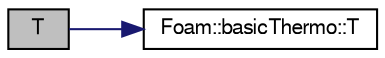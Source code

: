 digraph "T"
{
  bgcolor="transparent";
  edge [fontname="FreeSans",fontsize="10",labelfontname="FreeSans",labelfontsize="10"];
  node [fontname="FreeSans",fontsize="10",shape=record];
  rankdir="LR";
  Node1510 [label="T",height=0.2,width=0.4,color="black", fillcolor="grey75", style="filled", fontcolor="black"];
  Node1510 -> Node1511 [color="midnightblue",fontsize="10",style="solid",fontname="FreeSans"];
  Node1511 [label="Foam::basicThermo::T",height=0.2,width=0.4,color="black",URL="$a29734.html#a36910f175f1b9478cb168b63da0a9904",tooltip="Temperature [K]. "];
}
